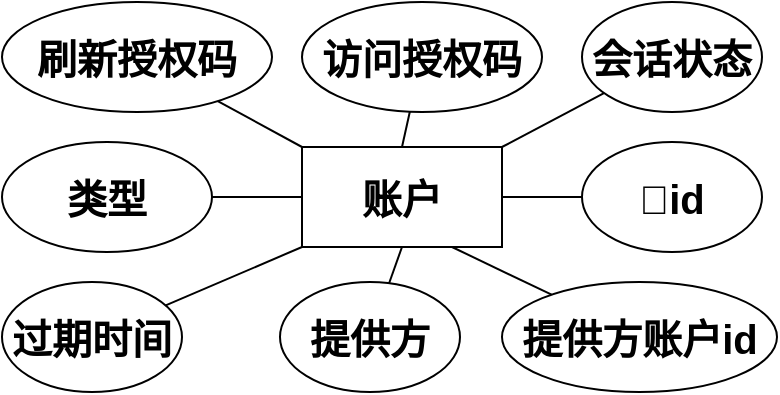 <mxfile>
    <diagram id="W5QttYxu4p-oK_7ACiCR" name="第 1 页">
        <mxGraphModel dx="1057" dy="779" grid="1" gridSize="10" guides="1" tooltips="1" connect="1" arrows="1" fold="1" page="1" pageScale="1" pageWidth="827" pageHeight="1169" math="0" shadow="0">
            <root>
                <mxCell id="0"/>
                <mxCell id="1" parent="0"/>
                <mxCell id="4" value="" style="html=1;fontSize=20;endArrow=none;endFill=0;exitX=1;exitY=0.5;exitDx=0;exitDy=0;" parent="1" source="2" target="3" edge="1">
                    <mxGeometry relative="1" as="geometry">
                        <mxPoint x="530" y="300" as="sourcePoint"/>
                    </mxGeometry>
                </mxCell>
                <mxCell id="2" value="账户" style="rounded=0;whiteSpace=wrap;html=1;fontSize=20;fontStyle=1" parent="1" vertex="1">
                    <mxGeometry x="380" y="312.5" width="100" height="50" as="geometry"/>
                </mxCell>
                <mxCell id="12" value="" style="edgeStyle=none;html=1;fontSize=20;endArrow=none;endFill=0;exitX=0.5;exitY=0;exitDx=0;exitDy=0;" parent="1" source="2" target="11" edge="1">
                    <mxGeometry relative="1" as="geometry"/>
                </mxCell>
                <mxCell id="3" value="🔑id" style="ellipse;whiteSpace=wrap;html=1;fontSize=20;rounded=0;fontStyle=1;" parent="1" vertex="1">
                    <mxGeometry x="520" y="310" width="90" height="55" as="geometry"/>
                </mxCell>
                <mxCell id="14" value="" style="edgeStyle=none;html=1;fontSize=20;endArrow=none;endFill=0;exitX=0;exitY=0.5;exitDx=0;exitDy=0;" parent="1" source="2" target="13" edge="1">
                    <mxGeometry relative="1" as="geometry"/>
                </mxCell>
                <mxCell id="17" value="" style="edgeStyle=none;html=1;fontSize=20;endArrow=none;endFill=0;exitX=0.5;exitY=1;exitDx=0;exitDy=0;" parent="1" source="2" target="16" edge="1">
                    <mxGeometry relative="1" as="geometry">
                        <mxPoint x="390" y="340" as="sourcePoint"/>
                    </mxGeometry>
                </mxCell>
                <mxCell id="11" value="访问授权码" style="ellipse;whiteSpace=wrap;html=1;fontSize=20;rounded=0;fontStyle=1;" parent="1" vertex="1">
                    <mxGeometry x="380" y="240" width="120" height="55" as="geometry"/>
                </mxCell>
                <mxCell id="21" value="" style="edgeStyle=none;html=1;endArrow=none;endFill=0;exitX=0;exitY=0;exitDx=0;exitDy=0;" parent="1" source="2" target="20" edge="1">
                    <mxGeometry relative="1" as="geometry"/>
                </mxCell>
                <mxCell id="13" value="类型" style="ellipse;whiteSpace=wrap;html=1;fontSize=20;rounded=0;fontStyle=1;" parent="1" vertex="1">
                    <mxGeometry x="230" y="310" width="105" height="55" as="geometry"/>
                </mxCell>
                <mxCell id="19" value="" style="edgeStyle=none;html=1;endArrow=none;endFill=0;exitX=0.75;exitY=1;exitDx=0;exitDy=0;" parent="1" source="2" target="18" edge="1">
                    <mxGeometry relative="1" as="geometry"/>
                </mxCell>
                <mxCell id="24" value="" style="edgeStyle=none;html=1;endArrow=none;endFill=0;exitX=0;exitY=1;exitDx=0;exitDy=0;" parent="1" source="2" target="23" edge="1">
                    <mxGeometry relative="1" as="geometry"/>
                </mxCell>
                <mxCell id="16" value="提供方" style="ellipse;whiteSpace=wrap;html=1;fontSize=20;rounded=0;fontStyle=1;" parent="1" vertex="1">
                    <mxGeometry x="369" y="380" width="90" height="55" as="geometry"/>
                </mxCell>
                <mxCell id="18" value="提供方账户id" style="ellipse;whiteSpace=wrap;html=1;fontSize=20;rounded=0;fontStyle=1;" parent="1" vertex="1">
                    <mxGeometry x="480" y="380" width="137.5" height="55" as="geometry"/>
                </mxCell>
                <mxCell id="20" value="刷新授权码" style="ellipse;whiteSpace=wrap;html=1;fontSize=20;rounded=0;fontStyle=1;" parent="1" vertex="1">
                    <mxGeometry x="230" y="240" width="135" height="55" as="geometry"/>
                </mxCell>
                <mxCell id="26" value="" style="edgeStyle=none;html=1;endArrow=none;endFill=0;exitX=1;exitY=0;exitDx=0;exitDy=0;" parent="1" source="2" target="25" edge="1">
                    <mxGeometry relative="1" as="geometry"/>
                </mxCell>
                <mxCell id="23" value="过期时间" style="ellipse;whiteSpace=wrap;html=1;fontSize=20;rounded=0;fontStyle=1;" parent="1" vertex="1">
                    <mxGeometry x="230" y="380" width="90" height="55" as="geometry"/>
                </mxCell>
                <mxCell id="25" value="会话状态" style="ellipse;whiteSpace=wrap;html=1;fontSize=20;rounded=0;fontStyle=1;" parent="1" vertex="1">
                    <mxGeometry x="520" y="240" width="90" height="55" as="geometry"/>
                </mxCell>
            </root>
        </mxGraphModel>
    </diagram>
</mxfile>